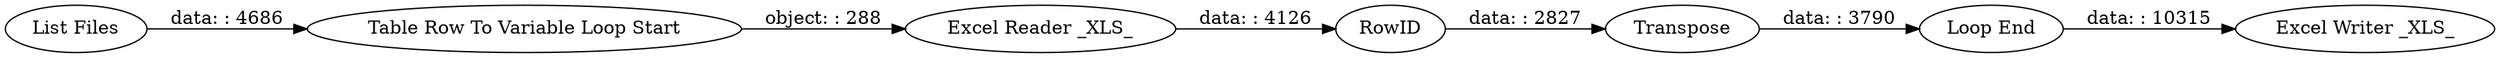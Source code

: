 digraph {
	"4211431853873179326_3" [label="Excel Reader _XLS_"]
	"4211431853873179326_6" [label="Loop End"]
	"4211431853873179326_4" [label=Transpose]
	"4211431853873179326_1" [label="List Files"]
	"4211431853873179326_5" [label=RowID]
	"4211431853873179326_7" [label="Excel Writer _XLS_"]
	"4211431853873179326_2" [label="Table Row To Variable Loop Start"]
	"4211431853873179326_1" -> "4211431853873179326_2" [label="data: : 4686"]
	"4211431853873179326_3" -> "4211431853873179326_5" [label="data: : 4126"]
	"4211431853873179326_6" -> "4211431853873179326_7" [label="data: : 10315"]
	"4211431853873179326_2" -> "4211431853873179326_3" [label="object: : 288"]
	"4211431853873179326_5" -> "4211431853873179326_4" [label="data: : 2827"]
	"4211431853873179326_4" -> "4211431853873179326_6" [label="data: : 3790"]
	rankdir=LR
}

